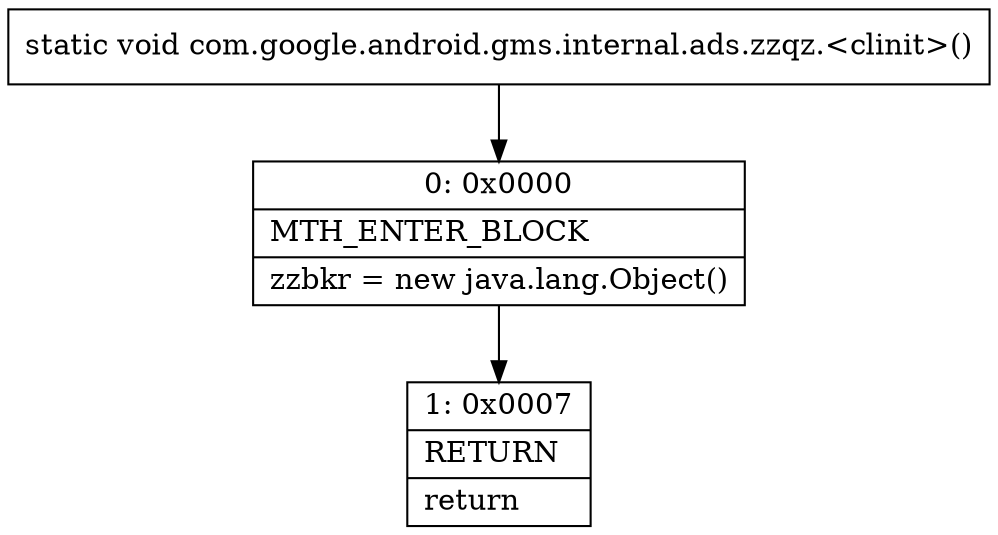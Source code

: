digraph "CFG forcom.google.android.gms.internal.ads.zzqz.\<clinit\>()V" {
Node_0 [shape=record,label="{0\:\ 0x0000|MTH_ENTER_BLOCK\l|zzbkr = new java.lang.Object()\l}"];
Node_1 [shape=record,label="{1\:\ 0x0007|RETURN\l|return\l}"];
MethodNode[shape=record,label="{static void com.google.android.gms.internal.ads.zzqz.\<clinit\>() }"];
MethodNode -> Node_0;
Node_0 -> Node_1;
}

